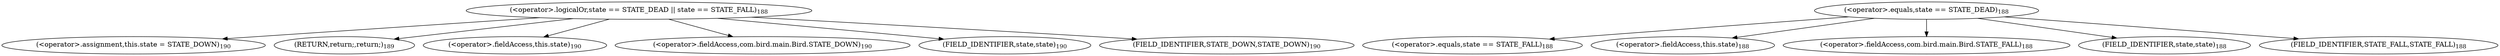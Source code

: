 digraph "BirdDown" {  
"866" [label = <(&lt;operator&gt;.assignment,this.state = STATE_DOWN)<SUB>190</SUB>> ]
"850" [label = <(&lt;operator&gt;.logicalOr,state == STATE_DEAD || state == STATE_FALL)<SUB>188</SUB>> ]
"865" [label = <(RETURN,return;,return;)<SUB>189</SUB>> ]
"867" [label = <(&lt;operator&gt;.fieldAccess,this.state)<SUB>190</SUB>> ]
"870" [label = <(&lt;operator&gt;.fieldAccess,com.bird.main.Bird.STATE_DOWN)<SUB>190</SUB>> ]
"851" [label = <(&lt;operator&gt;.equals,state == STATE_DEAD)<SUB>188</SUB>> ]
"858" [label = <(&lt;operator&gt;.equals,state == STATE_FALL)<SUB>188</SUB>> ]
"869" [label = <(FIELD_IDENTIFIER,state,state)<SUB>190</SUB>> ]
"872" [label = <(FIELD_IDENTIFIER,STATE_DOWN,STATE_DOWN)<SUB>190</SUB>> ]
"859" [label = <(&lt;operator&gt;.fieldAccess,this.state)<SUB>188</SUB>> ]
"862" [label = <(&lt;operator&gt;.fieldAccess,com.bird.main.Bird.STATE_FALL)<SUB>188</SUB>> ]
"861" [label = <(FIELD_IDENTIFIER,state,state)<SUB>188</SUB>> ]
"864" [label = <(FIELD_IDENTIFIER,STATE_FALL,STATE_FALL)<SUB>188</SUB>> ]
  "850" -> "865" 
  "850" -> "866" 
  "850" -> "870" 
  "850" -> "869" 
  "850" -> "867" 
  "850" -> "872" 
  "851" -> "858" 
  "851" -> "864" 
  "851" -> "862" 
  "851" -> "859" 
  "851" -> "861" 
}

